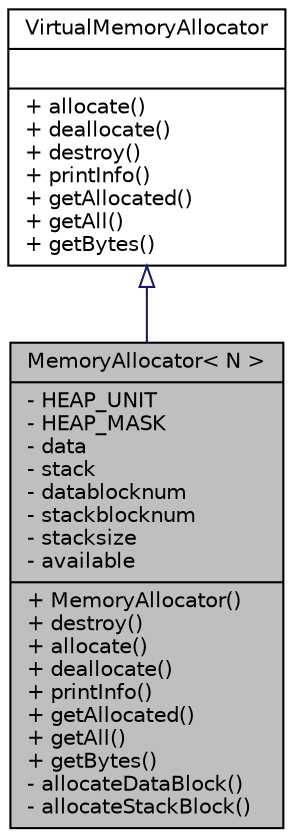 digraph G
{
  edge [fontname="Helvetica",fontsize="10",labelfontname="Helvetica",labelfontsize="10"];
  node [fontname="Helvetica",fontsize="10",shape=record];
  Node1 [label="{MemoryAllocator\< N \>\n|- HEAP_UNIT\l- HEAP_MASK\l- data\l- stack\l- datablocknum\l- stackblocknum\l- stacksize\l- available\l|+ MemoryAllocator()\l+ destroy()\l+ allocate()\l+ deallocate()\l+ printInfo()\l+ getAllocated()\l+ getAll()\l+ getBytes()\l- allocateDataBlock()\l- allocateStackBlock()\l}",height=0.2,width=0.4,color="black", fillcolor="grey75", style="filled" fontcolor="black"];
  Node2 -> Node1 [dir=back,color="midnightblue",fontsize="10",style="solid",arrowtail="empty",fontname="Helvetica"];
  Node2 [label="{VirtualMemoryAllocator\n||+ allocate()\l+ deallocate()\l+ destroy()\l+ printInfo()\l+ getAllocated()\l+ getAll()\l+ getBytes()\l}",height=0.2,width=0.4,color="black", fillcolor="white", style="filled",URL="$dd/d1e/classVirtualMemoryAllocator.html"];
}
